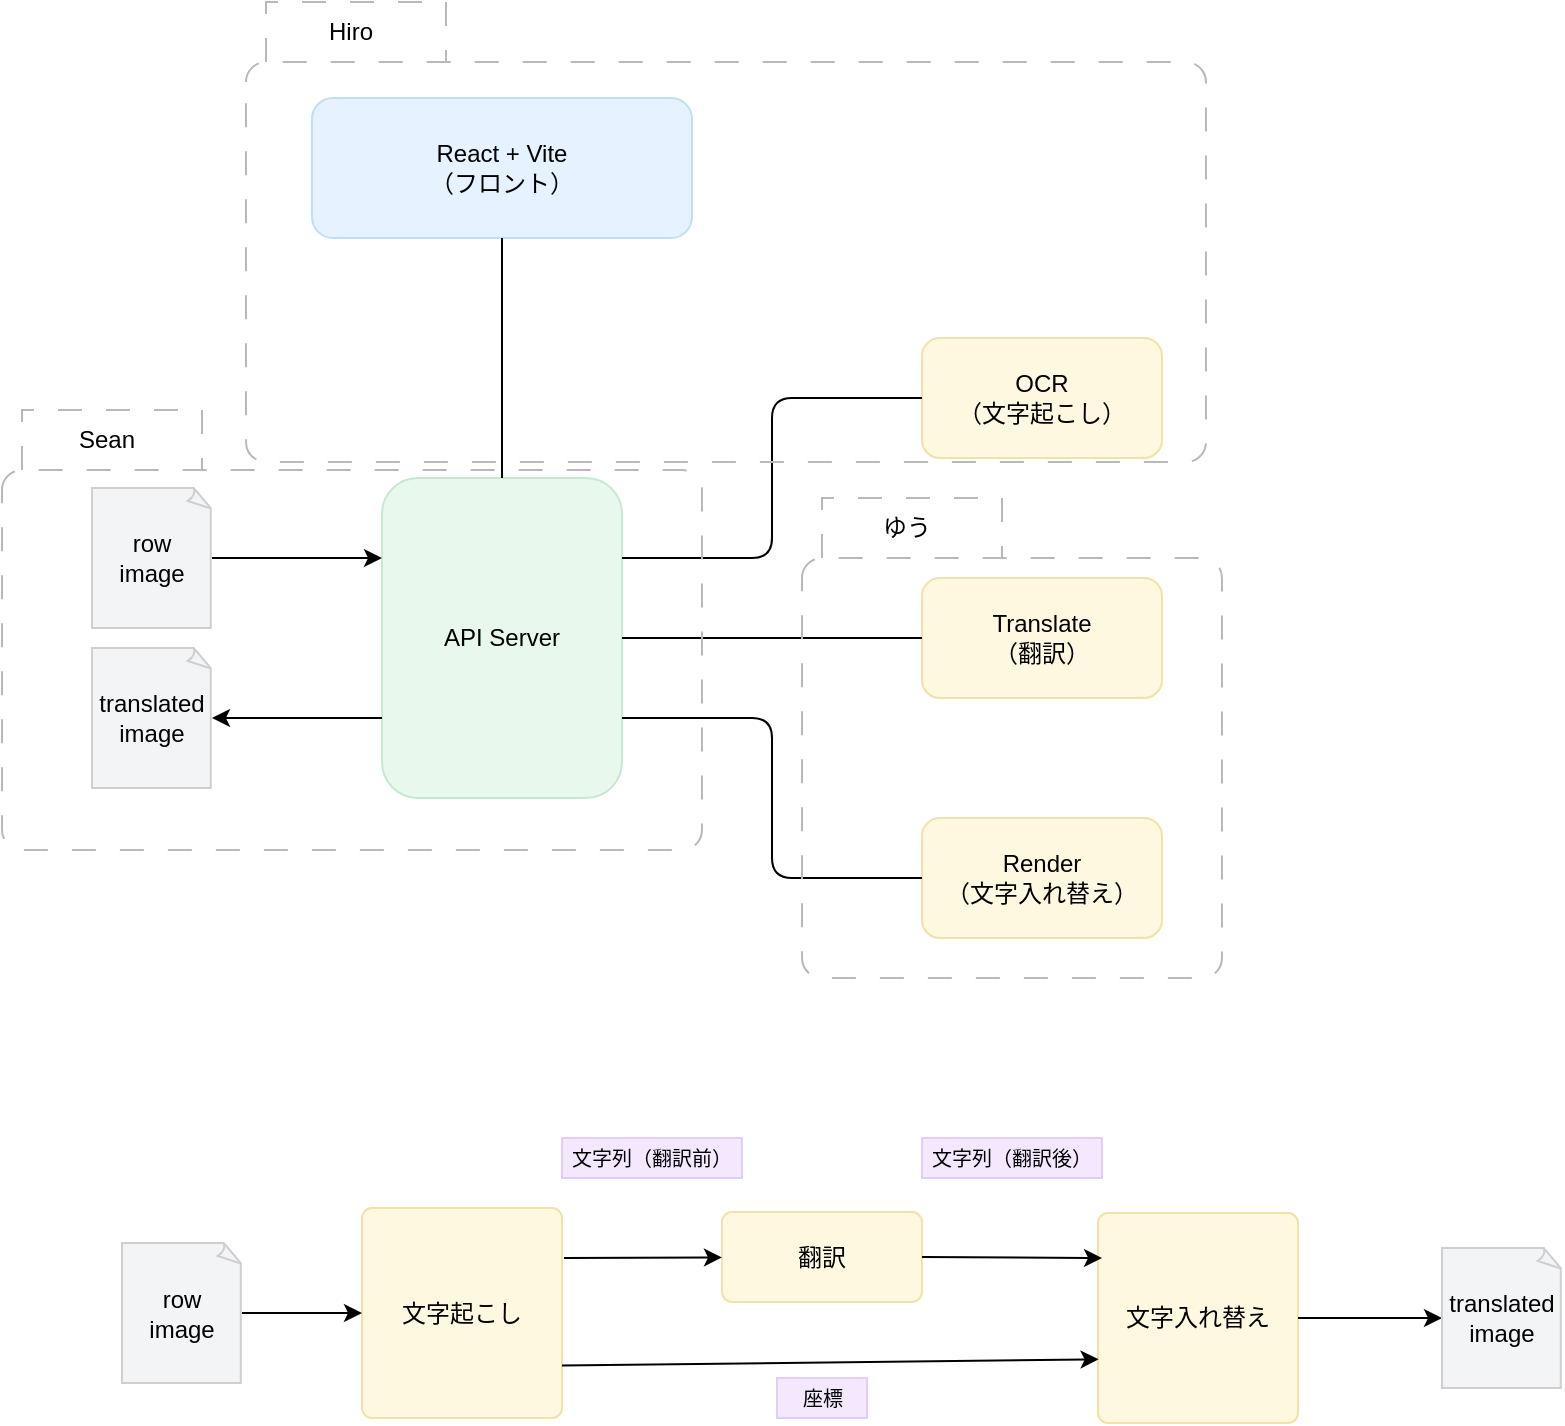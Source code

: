 <mxfile version="28.2.0">
  <diagram name="Page-1" id="K-bWOqGXiK7Wrxyd-z9o">
    <mxGraphModel dx="1786" dy="932" grid="1" gridSize="10" guides="1" tooltips="1" connect="1" arrows="1" fold="1" page="1" pageScale="1" pageWidth="1100" pageHeight="850" math="0" shadow="0">
      <root>
        <mxCell id="0" />
        <mxCell id="1" parent="0" />
        <mxCell id="IIQ7nwHEOzq1zhXMDnsa-14" value="&lt;div&gt;row&lt;/div&gt;image" style="whiteSpace=wrap;html=1;shape=mxgraph.basic.document;fillColor=#F3F4F6;strokeColor=#CFCFD1" parent="1" vertex="1">
          <mxGeometry x="75" y="275" width="60" height="70" as="geometry" />
        </mxCell>
        <mxCell id="IIQ7nwHEOzq1zhXMDnsa-16" value="API Server" style="rounded=1;whiteSpace=wrap;html=1;fontStyle=0;fillColor=#E8F8EC;strokeColor=#C7E9D0" parent="1" vertex="1">
          <mxGeometry x="220" y="270" width="120" height="160" as="geometry" />
        </mxCell>
        <mxCell id="IIQ7nwHEOzq1zhXMDnsa-17" value="OCR&lt;br&gt;（文字起こし）" style="rounded=1;whiteSpace=wrap;html=1;fillColor=#FFF8E1;strokeColor=#F1E2A8" parent="1" vertex="1">
          <mxGeometry x="490" y="200" width="120" height="60" as="geometry" />
        </mxCell>
        <mxCell id="IIQ7nwHEOzq1zhXMDnsa-18" value="Translate&lt;br&gt;（翻訳）" style="rounded=1;whiteSpace=wrap;html=1;fillColor=#FFF8E1;strokeColor=#F1E2A8" parent="1" vertex="1">
          <mxGeometry x="490" y="320" width="120" height="60" as="geometry" />
        </mxCell>
        <mxCell id="IIQ7nwHEOzq1zhXMDnsa-19" value="Render&lt;br&gt;（文字入れ替え）" style="rounded=1;whiteSpace=wrap;html=1;fillColor=#FFF8E1;strokeColor=#F1E2A8" parent="1" vertex="1">
          <mxGeometry x="490" y="440" width="120" height="60" as="geometry" />
        </mxCell>
        <mxCell id="IIQ7nwHEOzq1zhXMDnsa-20" value="" style="endArrow=none;html=1;rounded=1;edgeStyle=orthogonalEdgeStyle;exitX=1;exitY=0.25;exitDx=0;exitDy=0;entryX=0;entryY=0.5;entryDx=0;entryDy=0;" parent="1" source="IIQ7nwHEOzq1zhXMDnsa-16" target="IIQ7nwHEOzq1zhXMDnsa-17" edge="1">
          <mxGeometry width="50" height="50" relative="1" as="geometry">
            <mxPoint x="420" y="450" as="sourcePoint" />
            <mxPoint x="480" y="460" as="targetPoint" />
          </mxGeometry>
        </mxCell>
        <mxCell id="IIQ7nwHEOzq1zhXMDnsa-21" value="" style="endArrow=none;html=1;rounded=1;edgeStyle=orthogonalEdgeStyle;exitX=1;exitY=0.5;exitDx=0;exitDy=0;entryX=0;entryY=0.5;entryDx=0;entryDy=0;" parent="1" source="IIQ7nwHEOzq1zhXMDnsa-16" target="IIQ7nwHEOzq1zhXMDnsa-18" edge="1">
          <mxGeometry width="50" height="50" relative="1" as="geometry">
            <mxPoint x="430" y="580" as="sourcePoint" />
            <mxPoint x="480" y="530" as="targetPoint" />
            <mxPoint as="offset" />
          </mxGeometry>
        </mxCell>
        <mxCell id="IIQ7nwHEOzq1zhXMDnsa-22" value="" style="endArrow=none;html=1;rounded=1;edgeStyle=orthogonalEdgeStyle;exitX=1;exitY=0.75;exitDx=0;exitDy=0;entryX=0;entryY=0.5;entryDx=0;entryDy=0;" parent="1" source="IIQ7nwHEOzq1zhXMDnsa-16" target="IIQ7nwHEOzq1zhXMDnsa-19" edge="1">
          <mxGeometry width="50" height="50" relative="1" as="geometry">
            <mxPoint x="430" y="620" as="sourcePoint" />
            <mxPoint x="480" y="570" as="targetPoint" />
          </mxGeometry>
        </mxCell>
        <mxCell id="IIQ7nwHEOzq1zhXMDnsa-23" value="" style="endArrow=classic;html=1;rounded=1;edgeStyle=orthogonalEdgeStyle;curved=0;exitX=1;exitY=0.5;exitDx=0;exitDy=0;exitPerimeter=0;entryX=0;entryY=0.25;entryDx=0;entryDy=0;" parent="1" source="IIQ7nwHEOzq1zhXMDnsa-14" target="IIQ7nwHEOzq1zhXMDnsa-16" edge="1">
          <mxGeometry x="1" y="240" width="50" height="50" relative="1" as="geometry">
            <mxPoint x="220" y="400" as="sourcePoint" />
            <mxPoint x="270" y="350" as="targetPoint" />
            <mxPoint x="240" y="230" as="offset" />
          </mxGeometry>
        </mxCell>
        <mxCell id="IIQ7nwHEOzq1zhXMDnsa-33" value="React + Vite&lt;br&gt;&lt;div&gt;&lt;span&gt;（フロント）&lt;/span&gt;&lt;/div&gt;" style="rounded=1;whiteSpace=wrap;html=1;labelBackgroundColor=none;fillColor=#E6F2FF;strokeColor=#BFDFF6" parent="1" vertex="1">
          <mxGeometry x="185" y="80" width="190" height="70" as="geometry" />
        </mxCell>
        <mxCell id="IIQ7nwHEOzq1zhXMDnsa-35" value="" style="endArrow=none;html=1;rounded=1;edgeStyle=orthogonalEdgeStyle;entryX=0.5;entryY=1;entryDx=0;entryDy=0;exitX=0.5;exitY=0;exitDx=0;exitDy=0;" parent="1" source="IIQ7nwHEOzq1zhXMDnsa-16" target="IIQ7nwHEOzq1zhXMDnsa-33" edge="1">
          <mxGeometry width="50" height="50" relative="1" as="geometry">
            <mxPoint x="280" y="270" as="sourcePoint" />
            <mxPoint x="560" y="280" as="targetPoint" />
            <mxPoint as="offset" />
          </mxGeometry>
        </mxCell>
        <mxCell id="7pGkh_BnG6LfnlxkePpN-1" value="&lt;div&gt;translated&lt;/div&gt;image" style="whiteSpace=wrap;html=1;shape=mxgraph.basic.document;fillColor=#F3F4F6;strokeColor=#CFCFD1" parent="1" vertex="1">
          <mxGeometry x="75" y="355" width="60" height="70" as="geometry" />
        </mxCell>
        <mxCell id="7pGkh_BnG6LfnlxkePpN-2" value="" style="endArrow=none;html=1;rounded=1;edgeStyle=orthogonalEdgeStyle;curved=0;exitX=1;exitY=0.5;exitDx=0;exitDy=0;exitPerimeter=0;entryX=0;entryY=0.75;entryDx=0;entryDy=0;startArrow=classic;startFill=1;endFill=0;" parent="1" source="7pGkh_BnG6LfnlxkePpN-1" target="IIQ7nwHEOzq1zhXMDnsa-16" edge="1">
          <mxGeometry x="1" y="240" width="50" height="50" relative="1" as="geometry">
            <mxPoint x="200" y="470" as="sourcePoint" />
            <mxPoint x="200" y="380" as="targetPoint" />
            <mxPoint x="240" y="230" as="offset" />
          </mxGeometry>
        </mxCell>
        <mxCell id="7pGkh_BnG6LfnlxkePpN-4" value="文字起こし" style="html=1;rounded=1;absoluteArcSize=1;arcSize=10;whiteSpace=wrap;fillColor=#FFF8E1;strokeColor=#F1E2A8" parent="1" vertex="1">
          <mxGeometry x="210" y="635" width="100" height="105" as="geometry" />
        </mxCell>
        <mxCell id="7pGkh_BnG6LfnlxkePpN-5" value="翻訳" style="html=1;rounded=1;absoluteArcSize=1;arcSize=10;whiteSpace=wrap;fillColor=#FFF8E1;strokeColor=#F1E2A8" parent="1" vertex="1">
          <mxGeometry x="390" y="637" width="100" height="45" as="geometry" />
        </mxCell>
        <mxCell id="7pGkh_BnG6LfnlxkePpN-7" value="" style="html=1;rounded=0;labelBackgroundColor=none;align=left;spacingLeft=5;endArrow=classic;endFill=1;" parent="1" target="7pGkh_BnG6LfnlxkePpN-5" edge="1">
          <mxGeometry relative="1" as="geometry">
            <mxPoint x="311" y="660" as="sourcePoint" />
          </mxGeometry>
        </mxCell>
        <mxCell id="7pGkh_BnG6LfnlxkePpN-8" value="文字入れ替え" style="html=1;rounded=1;absoluteArcSize=1;arcSize=10;whiteSpace=wrap;fillColor=#FFF8E1;strokeColor=#F1E2A8" parent="1" vertex="1">
          <mxGeometry x="578" y="637.5" width="100" height="105" as="geometry" />
        </mxCell>
        <mxCell id="7pGkh_BnG6LfnlxkePpN-10" value="" style="html=1;rounded=0;labelBackgroundColor=none;align=left;spacingLeft=5;endArrow=classic;endFill=1;exitX=1;exitY=0.5;exitDx=0;exitDy=0;" parent="1" source="7pGkh_BnG6LfnlxkePpN-5" edge="1">
          <mxGeometry relative="1" as="geometry">
            <mxPoint x="560" y="688" as="sourcePoint" />
            <mxPoint x="580" y="660" as="targetPoint" />
          </mxGeometry>
        </mxCell>
        <mxCell id="7pGkh_BnG6LfnlxkePpN-11" value="&lt;div&gt;row&lt;/div&gt;image" style="whiteSpace=wrap;html=1;shape=mxgraph.basic.document;fillColor=#F3F4F6;strokeColor=#CFCFD1" parent="1" vertex="1">
          <mxGeometry x="90" y="652.5" width="60" height="70" as="geometry" />
        </mxCell>
        <mxCell id="7pGkh_BnG6LfnlxkePpN-12" value="" style="endArrow=classic;html=1;rounded=1;edgeStyle=orthogonalEdgeStyle;curved=0;exitX=1;exitY=0.5;exitDx=0;exitDy=0;exitPerimeter=0;entryX=0;entryY=0.5;entryDx=0;entryDy=0;" parent="1" source="7pGkh_BnG6LfnlxkePpN-11" target="7pGkh_BnG6LfnlxkePpN-4" edge="1">
          <mxGeometry x="1" y="240" width="50" height="50" relative="1" as="geometry">
            <mxPoint x="210" y="780" as="sourcePoint" />
            <mxPoint x="200" y="690" as="targetPoint" />
            <mxPoint x="240" y="230" as="offset" />
          </mxGeometry>
        </mxCell>
        <mxCell id="7pGkh_BnG6LfnlxkePpN-18" value="" style="endArrow=classic;html=1;rounded=0;exitX=1;exitY=0.75;exitDx=0;exitDy=0;entryX=0.003;entryY=0.697;entryDx=0;entryDy=0;entryPerimeter=0;" parent="1" source="7pGkh_BnG6LfnlxkePpN-4" target="7pGkh_BnG6LfnlxkePpN-8" edge="1">
          <mxGeometry width="50" height="50" relative="1" as="geometry">
            <mxPoint x="450" y="710" as="sourcePoint" />
            <mxPoint x="500" y="660" as="targetPoint" />
          </mxGeometry>
        </mxCell>
        <mxCell id="7pGkh_BnG6LfnlxkePpN-20" value="文字列（翻訳前）" style="rounded=0;whiteSpace=wrap;html=1;fontSize=10;fillColor=#F3E8FF;strokeColor=#E3CFF6" parent="1" vertex="1">
          <mxGeometry x="310" y="600" width="90" height="20" as="geometry" />
        </mxCell>
        <mxCell id="7pGkh_BnG6LfnlxkePpN-21" value="文字列（翻訳後）" style="rounded=0;whiteSpace=wrap;html=1;fontSize=10;fillColor=#F3E8FF;strokeColor=#E3CFF6" parent="1" vertex="1">
          <mxGeometry x="490" y="600" width="90" height="20" as="geometry" />
        </mxCell>
        <mxCell id="7pGkh_BnG6LfnlxkePpN-22" value="座標" style="rounded=0;whiteSpace=wrap;html=1;fontSize=10;fillColor=#F3E8FF;strokeColor=#E3CFF6" parent="1" vertex="1">
          <mxGeometry x="417.5" y="720" width="45" height="20" as="geometry" />
        </mxCell>
        <mxCell id="7pGkh_BnG6LfnlxkePpN-24" value="" style="endArrow=none;html=1;rounded=1;edgeStyle=orthogonalEdgeStyle;curved=0;entryX=1;entryY=0.5;entryDx=0;entryDy=0;startArrow=classic;startFill=1;endFill=0;exitX=0;exitY=0.5;exitDx=0;exitDy=0;exitPerimeter=0;" parent="1" source="7pGkh_BnG6LfnlxkePpN-25" target="7pGkh_BnG6LfnlxkePpN-8" edge="1">
          <mxGeometry x="1" y="240" width="50" height="50" relative="1" as="geometry">
            <mxPoint x="920" y="700" as="sourcePoint" />
            <mxPoint x="825" y="600" as="targetPoint" />
            <mxPoint x="240" y="230" as="offset" />
          </mxGeometry>
        </mxCell>
        <mxCell id="7pGkh_BnG6LfnlxkePpN-25" value="&lt;div&gt;translated&lt;/div&gt;image" style="whiteSpace=wrap;html=1;shape=mxgraph.basic.document;fillColor=#F3F4F6;strokeColor=#CFCFD1" parent="1" vertex="1">
          <mxGeometry x="750" y="655" width="60" height="70" as="geometry" />
        </mxCell>
        <mxCell id="B4fbzDU94hxuWkfr0TNq-4" value="ゆう" style="shape=folder;align=center;verticalAlign=middle;fontStyle=0;tabWidth=100;tabHeight=30;tabPosition=left;boundedLbl=1;labelInHeader=1;rounded=1;absoluteArcSize=1;arcSize=10;labelBackgroundColor=none;fontColor=default;html=1;whiteSpace=wrap;fillColor=none;dashed=1;dashPattern=12 12;strokeColor=#B9B9B9;shadow=0;" parent="1" vertex="1">
          <mxGeometry x="430" y="280" width="210" height="240" as="geometry" />
        </mxCell>
        <mxCell id="B4fbzDU94hxuWkfr0TNq-5" value="Sean" style="shape=folder;align=center;verticalAlign=middle;fontStyle=0;tabWidth=100;tabHeight=30;tabPosition=left;boundedLbl=1;labelInHeader=1;rounded=1;absoluteArcSize=1;arcSize=10;labelBackgroundColor=none;fontColor=default;html=1;whiteSpace=wrap;fillColor=none;dashed=1;dashPattern=12 12;strokeColor=#B9B9B9;shadow=0;" parent="1" vertex="1">
          <mxGeometry x="30" y="236" width="350" height="220" as="geometry" />
        </mxCell>
        <mxCell id="B4fbzDU94hxuWkfr0TNq-6" value="Hiro" style="shape=folder;align=center;verticalAlign=middle;fontStyle=0;tabWidth=100;tabHeight=30;tabPosition=left;boundedLbl=1;labelInHeader=1;rounded=1;absoluteArcSize=1;arcSize=10;labelBackgroundColor=none;fontColor=default;html=1;whiteSpace=wrap;fillColor=none;dashed=1;dashPattern=12 12;strokeColor=#B9B9B9;shadow=0;" parent="1" vertex="1">
          <mxGeometry x="152" y="32" width="480" height="230" as="geometry" />
        </mxCell>
      </root>
    </mxGraphModel>
  </diagram>
</mxfile>
